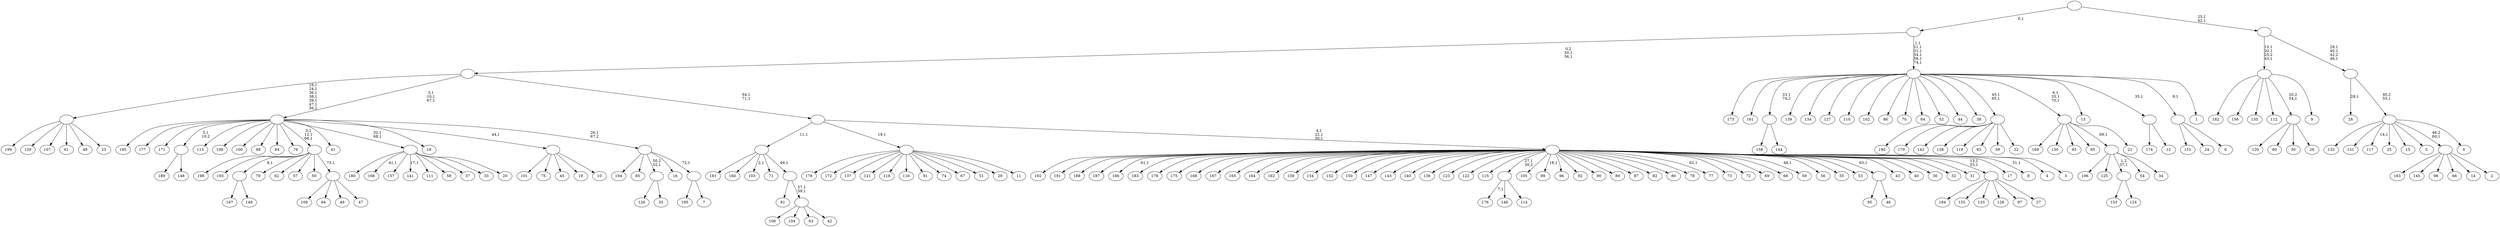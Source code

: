 digraph T {
	275 [label="199"]
	274 [label="198"]
	273 [label="197"]
	272 [label="196"]
	271 [label="195"]
	270 [label="194"]
	269 [label="193"]
	268 [label="192"]
	267 [label="191"]
	266 [label="190"]
	265 [label="189"]
	264 [label="188"]
	263 [label="187"]
	262 [label="186"]
	260 [label="185"]
	259 [label="184"]
	258 [label="183"]
	257 [label="182"]
	256 [label="181"]
	255 [label="180"]
	254 [label="179"]
	253 [label="178"]
	252 [label="177"]
	251 [label="176"]
	249 [label="175"]
	248 [label="174"]
	247 [label="173"]
	246 [label="172"]
	245 [label="171"]
	244 [label="170"]
	243 [label="169"]
	242 [label="168"]
	241 [label="167"]
	240 [label="166"]
	238 [label="165"]
	237 [label="164"]
	236 [label="163"]
	235 [label="162"]
	234 [label="161"]
	233 [label="160"]
	232 [label="159"]
	231 [label="158"]
	230 [label="157"]
	229 [label="156"]
	228 [label="155"]
	227 [label="154"]
	226 [label="153"]
	225 [label="152"]
	224 [label="151"]
	223 [label="150"]
	222 [label="149"]
	221 [label=""]
	220 [label="148"]
	219 [label=""]
	218 [label="147"]
	217 [label="146"]
	216 [label="145"]
	215 [label="144"]
	214 [label=""]
	213 [label="143"]
	212 [label="142"]
	211 [label="141"]
	209 [label="140"]
	208 [label="139"]
	207 [label="138"]
	206 [label="137"]
	205 [label="136"]
	204 [label="135"]
	203 [label="134"]
	202 [label="133"]
	201 [label="132"]
	200 [label="131"]
	199 [label="130"]
	198 [label="129"]
	197 [label="128"]
	196 [label="127"]
	195 [label="126"]
	194 [label="125"]
	193 [label="124"]
	192 [label=""]
	191 [label="123"]
	190 [label="122"]
	189 [label="121"]
	188 [label="120"]
	187 [label="119"]
	186 [label="118"]
	185 [label="117"]
	183 [label="116"]
	182 [label="115"]
	181 [label="114"]
	180 [label=""]
	179 [label="113"]
	178 [label="112"]
	177 [label="111"]
	176 [label="110"]
	175 [label="109"]
	174 [label="108"]
	173 [label="107"]
	172 [label="106"]
	171 [label="105"]
	170 [label="104"]
	169 [label="103"]
	167 [label="102"]
	166 [label="101"]
	165 [label="100"]
	164 [label="99"]
	162 [label="98"]
	161 [label="97"]
	160 [label="96"]
	159 [label="95"]
	158 [label="94"]
	157 [label="93"]
	156 [label="92"]
	155 [label="91"]
	154 [label="90"]
	153 [label="89"]
	152 [label="88"]
	151 [label="87"]
	150 [label="86"]
	149 [label="85"]
	148 [label="84"]
	147 [label="83"]
	146 [label="82"]
	145 [label="81"]
	144 [label="80"]
	143 [label="79"]
	142 [label="78"]
	141 [label="77"]
	139 [label="76"]
	138 [label="75"]
	137 [label="74"]
	136 [label="73"]
	135 [label="72"]
	134 [label="71"]
	133 [label="70"]
	132 [label="69"]
	131 [label="68"]
	130 [label="67"]
	129 [label="66"]
	128 [label="65"]
	127 [label="64"]
	126 [label="63"]
	125 [label="62"]
	124 [label="61"]
	123 [label="60"]
	122 [label="59"]
	120 [label="58"]
	119 [label="57"]
	118 [label="56"]
	117 [label="55"]
	116 [label="54"]
	115 [label="53"]
	114 [label="52"]
	113 [label="51"]
	112 [label="50"]
	111 [label="49"]
	110 [label="48"]
	109 [label="47"]
	108 [label=""]
	107 [label=""]
	105 [label="46"]
	104 [label=""]
	103 [label="45"]
	102 [label="44"]
	101 [label="43"]
	100 [label="42"]
	99 [label=""]
	97 [label=""]
	96 [label=""]
	95 [label="41"]
	94 [label="40"]
	93 [label="39"]
	92 [label="38"]
	91 [label="37"]
	90 [label="36"]
	89 [label="35"]
	88 [label=""]
	87 [label="34"]
	86 [label=""]
	85 [label="33"]
	84 [label="32"]
	83 [label="31"]
	82 [label="30"]
	81 [label="29"]
	80 [label="28"]
	78 [label="27"]
	77 [label=""]
	75 [label="26"]
	74 [label=""]
	73 [label="25"]
	72 [label="24"]
	71 [label="23"]
	70 [label=""]
	64 [label="22"]
	63 [label=""]
	61 [label="21"]
	60 [label=""]
	57 [label="20"]
	56 [label=""]
	54 [label="19"]
	53 [label="18"]
	52 [label="17"]
	51 [label="16"]
	50 [label="15"]
	49 [label="14"]
	48 [label="13"]
	47 [label="12"]
	46 [label=""]
	45 [label="11"]
	44 [label=""]
	43 [label="10"]
	42 [label=""]
	41 [label="9"]
	40 [label=""]
	37 [label="8"]
	35 [label="7"]
	34 [label=""]
	33 [label=""]
	32 [label=""]
	29 [label="6"]
	28 [label=""]
	27 [label="5"]
	26 [label="4"]
	25 [label="3"]
	24 [label=""]
	21 [label=""]
	19 [label=""]
	17 [label="2"]
	16 [label=""]
	15 [label="1"]
	14 [label=""]
	8 [label=""]
	7 [label="0"]
	6 [label=""]
	5 [label=""]
	2 [label=""]
	0 [label=""]
	221 -> 273 [label=""]
	221 -> 222 [label=""]
	219 -> 265 [label=""]
	219 -> 220 [label=""]
	214 -> 231 [label=""]
	214 -> 215 [label=""]
	192 -> 226 [label=""]
	192 -> 193 [label=""]
	180 -> 251 [label="7,1"]
	180 -> 217 [label=""]
	180 -> 181 [label=""]
	108 -> 175 [label=""]
	108 -> 158 [label=""]
	108 -> 111 [label=""]
	108 -> 109 [label=""]
	107 -> 274 [label=""]
	107 -> 269 [label=""]
	107 -> 221 [label="8,1"]
	107 -> 143 [label=""]
	107 -> 125 [label=""]
	107 -> 119 [label=""]
	107 -> 112 [label=""]
	107 -> 108 [label="73,1"]
	104 -> 159 [label=""]
	104 -> 105 [label=""]
	99 -> 172 [label=""]
	99 -> 170 [label=""]
	99 -> 126 [label=""]
	99 -> 100 [label=""]
	97 -> 99 [label="57,1\n59,1"]
	97 -> 145 [label=""]
	96 -> 169 [label="2,1"]
	96 -> 256 [label=""]
	96 -> 233 [label=""]
	96 -> 134 [label=""]
	96 -> 97 [label="49,1"]
	88 -> 195 [label=""]
	88 -> 89 [label=""]
	86 -> 272 [label=""]
	86 -> 194 [label=""]
	86 -> 192 [label="1,2\n37,1"]
	86 -> 116 [label=""]
	86 -> 87 [label=""]
	77 -> 259 [label=""]
	77 -> 228 [label=""]
	77 -> 202 [label=""]
	77 -> 197 [label=""]
	77 -> 161 [label=""]
	77 -> 78 [label=""]
	74 -> 188 [label=""]
	74 -> 123 [label=""]
	74 -> 82 [label=""]
	74 -> 75 [label=""]
	70 -> 275 [label=""]
	70 -> 198 [label=""]
	70 -> 173 [label=""]
	70 -> 124 [label=""]
	70 -> 110 [label=""]
	70 -> 71 [label=""]
	63 -> 266 [label=""]
	63 -> 244 [label=""]
	63 -> 212 [label=""]
	63 -> 207 [label=""]
	63 -> 187 [label=""]
	63 -> 147 [label=""]
	63 -> 93 [label=""]
	63 -> 64 [label=""]
	60 -> 243 [label=""]
	60 -> 199 [label=""]
	60 -> 157 [label=""]
	60 -> 128 [label=""]
	60 -> 86 [label="69,1"]
	60 -> 61 [label=""]
	56 -> 211 [label="17,1"]
	56 -> 240 [label="41,1"]
	56 -> 255 [label=""]
	56 -> 230 [label=""]
	56 -> 177 [label=""]
	56 -> 120 [label=""]
	56 -> 91 [label=""]
	56 -> 85 [label=""]
	56 -> 57 [label=""]
	46 -> 248 [label=""]
	46 -> 47 [label=""]
	44 -> 253 [label=""]
	44 -> 246 [label=""]
	44 -> 206 [label=""]
	44 -> 189 [label=""]
	44 -> 186 [label=""]
	44 -> 183 [label=""]
	44 -> 155 [label=""]
	44 -> 137 [label=""]
	44 -> 130 [label=""]
	44 -> 113 [label=""]
	44 -> 81 [label=""]
	44 -> 45 [label=""]
	42 -> 166 [label=""]
	42 -> 138 [label=""]
	42 -> 103 [label=""]
	42 -> 54 [label=""]
	42 -> 43 [label=""]
	40 -> 257 [label=""]
	40 -> 229 [label=""]
	40 -> 204 [label=""]
	40 -> 178 [label=""]
	40 -> 74 [label="20,2\n54,1"]
	40 -> 41 [label=""]
	34 -> 271 [label=""]
	34 -> 35 [label=""]
	33 -> 270 [label=""]
	33 -> 149 [label=""]
	33 -> 88 [label="50,2\n52,1"]
	33 -> 51 [label=""]
	33 -> 34 [label="72,1"]
	32 -> 56 [label="32,1\n68,1"]
	32 -> 107 [label="3,2\n12,1\n66,1"]
	32 -> 260 [label=""]
	32 -> 252 [label=""]
	32 -> 245 [label=""]
	32 -> 219 [label="5,1\n10,2"]
	32 -> 179 [label=""]
	32 -> 174 [label=""]
	32 -> 165 [label=""]
	32 -> 152 [label=""]
	32 -> 148 [label=""]
	32 -> 139 [label=""]
	32 -> 95 [label=""]
	32 -> 53 [label=""]
	32 -> 42 [label="44,1"]
	32 -> 33 [label="26,1\n67,2"]
	28 -> 224 [label=""]
	28 -> 72 [label=""]
	28 -> 29 [label=""]
	24 -> 37 [label="51,1"]
	24 -> 77 [label="13,1\n53,1"]
	24 -> 122 [label="48,1"]
	24 -> 141 [label="62,1"]
	24 -> 164 [label="18,1"]
	24 -> 262 [label="61,1"]
	24 -> 268 [label=""]
	24 -> 267 [label=""]
	24 -> 264 [label=""]
	24 -> 263 [label=""]
	24 -> 258 [label=""]
	24 -> 254 [label=""]
	24 -> 249 [label=""]
	24 -> 242 [label=""]
	24 -> 241 [label=""]
	24 -> 238 [label=""]
	24 -> 237 [label=""]
	24 -> 235 [label=""]
	24 -> 232 [label=""]
	24 -> 227 [label=""]
	24 -> 225 [label=""]
	24 -> 223 [label=""]
	24 -> 218 [label=""]
	24 -> 213 [label=""]
	24 -> 209 [label=""]
	24 -> 205 [label=""]
	24 -> 191 [label=""]
	24 -> 190 [label=""]
	24 -> 182 [label=""]
	24 -> 180 [label="27,1\n30,2"]
	24 -> 171 [label=""]
	24 -> 160 [label=""]
	24 -> 156 [label=""]
	24 -> 154 [label=""]
	24 -> 153 [label=""]
	24 -> 151 [label=""]
	24 -> 146 [label=""]
	24 -> 144 [label=""]
	24 -> 142 [label=""]
	24 -> 136 [label=""]
	24 -> 135 [label=""]
	24 -> 132 [label=""]
	24 -> 131 [label=""]
	24 -> 118 [label=""]
	24 -> 117 [label=""]
	24 -> 115 [label=""]
	24 -> 104 [label="63,1"]
	24 -> 101 [label=""]
	24 -> 94 [label=""]
	24 -> 90 [label=""]
	24 -> 84 [label=""]
	24 -> 83 [label=""]
	24 -> 52 [label=""]
	24 -> 26 [label=""]
	24 -> 25 [label=""]
	21 -> 24 [label="4,1\n22,1\n30,1"]
	21 -> 96 [label="11,1"]
	21 -> 44 [label="19,1"]
	19 -> 21 [label="64,1\n71,1"]
	19 -> 32 [label="3,1\n10,1\n67,1"]
	19 -> 70 [label="16,1\n24,1\n36,1\n38,1\n39,1\n47,1\n56,2"]
	16 -> 236 [label=""]
	16 -> 216 [label=""]
	16 -> 162 [label=""]
	16 -> 129 [label=""]
	16 -> 49 [label=""]
	16 -> 17 [label=""]
	14 -> 60 [label="6,1\n33,1\n70,1"]
	14 -> 63 [label="45,1\n65,1"]
	14 -> 247 [label=""]
	14 -> 234 [label=""]
	14 -> 214 [label="23,1\n74,2"]
	14 -> 208 [label=""]
	14 -> 203 [label=""]
	14 -> 196 [label=""]
	14 -> 176 [label=""]
	14 -> 167 [label=""]
	14 -> 150 [label=""]
	14 -> 133 [label=""]
	14 -> 127 [label=""]
	14 -> 114 [label=""]
	14 -> 102 [label=""]
	14 -> 92 [label=""]
	14 -> 48 [label=""]
	14 -> 46 [label="35,1"]
	14 -> 28 [label="9,1"]
	14 -> 15 [label=""]
	8 -> 14 [label="1,1\n21,1\n31,1\n34,1\n58,1\n74,1"]
	8 -> 19 [label="0,2\n50,1\n56,1"]
	6 -> 185 [label="14,1"]
	6 -> 201 [label=""]
	6 -> 200 [label=""]
	6 -> 73 [label=""]
	6 -> 50 [label=""]
	6 -> 27 [label=""]
	6 -> 16 [label="46,2\n60,1"]
	6 -> 7 [label=""]
	5 -> 80 [label="28,1"]
	5 -> 6 [label="40,2\n55,1"]
	2 -> 5 [label="29,1\n40,1\n42,2\n46,1"]
	2 -> 40 [label="15,1\n20,1\n25,2\n43,1"]
	0 -> 2 [label="25,1\n42,1"]
	0 -> 8 [label="0,1"]
}
